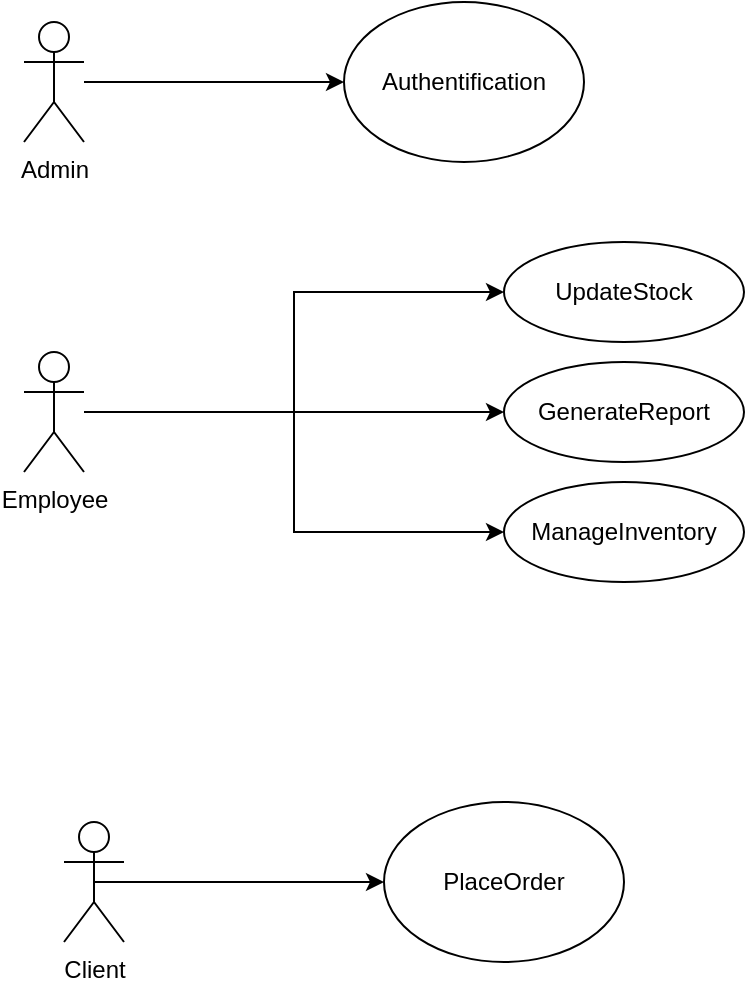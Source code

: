 <mxfile version="22.1.3" type="github">
  <diagram name="Page-1" id="_-mKvCh66bsAZR7UHeLR">
    <mxGraphModel dx="520" dy="565" grid="1" gridSize="10" guides="1" tooltips="1" connect="1" arrows="1" fold="1" page="1" pageScale="1" pageWidth="827" pageHeight="1169" math="0" shadow="0">
      <root>
        <mxCell id="0" />
        <mxCell id="1" parent="0" />
        <mxCell id="zPSNQGfP3I4R5FUN_kxQ-14" style="edgeStyle=orthogonalEdgeStyle;rounded=0;orthogonalLoop=1;jettySize=auto;html=1;" edge="1" parent="1" source="zPSNQGfP3I4R5FUN_kxQ-1" target="zPSNQGfP3I4R5FUN_kxQ-3">
          <mxGeometry relative="1" as="geometry" />
        </mxCell>
        <mxCell id="zPSNQGfP3I4R5FUN_kxQ-1" value="Admin" style="shape=umlActor;verticalLabelPosition=bottom;verticalAlign=top;html=1;outlineConnect=0;" vertex="1" parent="1">
          <mxGeometry x="80" y="30" width="30" height="60" as="geometry" />
        </mxCell>
        <mxCell id="zPSNQGfP3I4R5FUN_kxQ-11" style="edgeStyle=orthogonalEdgeStyle;rounded=0;orthogonalLoop=1;jettySize=auto;html=1;entryX=0;entryY=0.5;entryDx=0;entryDy=0;" edge="1" parent="1" source="zPSNQGfP3I4R5FUN_kxQ-2" target="zPSNQGfP3I4R5FUN_kxQ-10">
          <mxGeometry relative="1" as="geometry" />
        </mxCell>
        <mxCell id="zPSNQGfP3I4R5FUN_kxQ-13" style="edgeStyle=orthogonalEdgeStyle;rounded=0;orthogonalLoop=1;jettySize=auto;html=1;entryX=0;entryY=0.5;entryDx=0;entryDy=0;" edge="1" parent="1" source="zPSNQGfP3I4R5FUN_kxQ-2" target="zPSNQGfP3I4R5FUN_kxQ-4">
          <mxGeometry relative="1" as="geometry" />
        </mxCell>
        <mxCell id="zPSNQGfP3I4R5FUN_kxQ-15" style="edgeStyle=orthogonalEdgeStyle;rounded=0;orthogonalLoop=1;jettySize=auto;html=1;entryX=0;entryY=0.5;entryDx=0;entryDy=0;" edge="1" parent="1" source="zPSNQGfP3I4R5FUN_kxQ-2" target="zPSNQGfP3I4R5FUN_kxQ-5">
          <mxGeometry relative="1" as="geometry" />
        </mxCell>
        <mxCell id="zPSNQGfP3I4R5FUN_kxQ-2" value="&lt;div&gt;Employee&lt;/div&gt;" style="shape=umlActor;verticalLabelPosition=bottom;verticalAlign=top;html=1;outlineConnect=0;" vertex="1" parent="1">
          <mxGeometry x="80" y="195" width="30" height="60" as="geometry" />
        </mxCell>
        <mxCell id="zPSNQGfP3I4R5FUN_kxQ-3" value="Authentification" style="ellipse;whiteSpace=wrap;html=1;" vertex="1" parent="1">
          <mxGeometry x="240" y="20" width="120" height="80" as="geometry" />
        </mxCell>
        <mxCell id="zPSNQGfP3I4R5FUN_kxQ-4" value="UpdateStock" style="ellipse;whiteSpace=wrap;html=1;" vertex="1" parent="1">
          <mxGeometry x="320" y="140" width="120" height="50" as="geometry" />
        </mxCell>
        <mxCell id="zPSNQGfP3I4R5FUN_kxQ-5" value="GenerateReport" style="ellipse;whiteSpace=wrap;html=1;" vertex="1" parent="1">
          <mxGeometry x="320" y="200" width="120" height="50" as="geometry" />
        </mxCell>
        <mxCell id="zPSNQGfP3I4R5FUN_kxQ-6" value="PlaceOrder" style="ellipse;whiteSpace=wrap;html=1;" vertex="1" parent="1">
          <mxGeometry x="260" y="420" width="120" height="80" as="geometry" />
        </mxCell>
        <mxCell id="zPSNQGfP3I4R5FUN_kxQ-9" style="edgeStyle=orthogonalEdgeStyle;rounded=0;orthogonalLoop=1;jettySize=auto;html=1;exitX=0.5;exitY=0.5;exitDx=0;exitDy=0;exitPerimeter=0;entryX=0;entryY=0.5;entryDx=0;entryDy=0;" edge="1" parent="1" source="zPSNQGfP3I4R5FUN_kxQ-7" target="zPSNQGfP3I4R5FUN_kxQ-6">
          <mxGeometry relative="1" as="geometry" />
        </mxCell>
        <mxCell id="zPSNQGfP3I4R5FUN_kxQ-7" value="Client" style="shape=umlActor;verticalLabelPosition=bottom;verticalAlign=top;html=1;outlineConnect=0;" vertex="1" parent="1">
          <mxGeometry x="100" y="430" width="30" height="60" as="geometry" />
        </mxCell>
        <mxCell id="zPSNQGfP3I4R5FUN_kxQ-10" value="ManageInventory" style="ellipse;whiteSpace=wrap;html=1;" vertex="1" parent="1">
          <mxGeometry x="320" y="260" width="120" height="50" as="geometry" />
        </mxCell>
      </root>
    </mxGraphModel>
  </diagram>
</mxfile>

